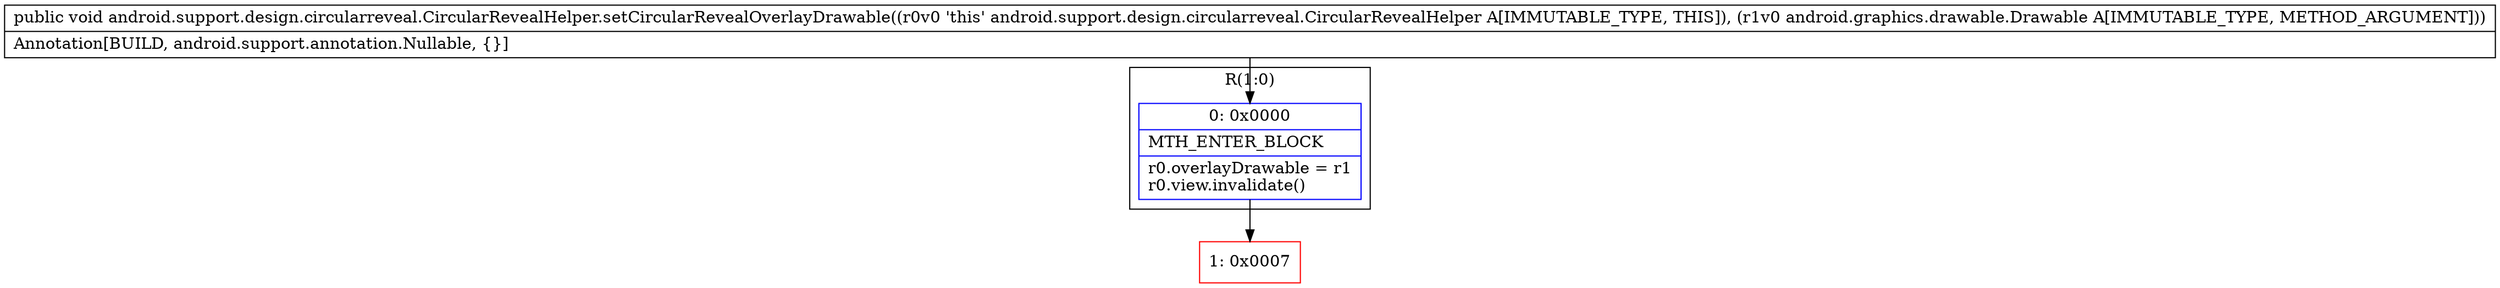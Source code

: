digraph "CFG forandroid.support.design.circularreveal.CircularRevealHelper.setCircularRevealOverlayDrawable(Landroid\/graphics\/drawable\/Drawable;)V" {
subgraph cluster_Region_211883830 {
label = "R(1:0)";
node [shape=record,color=blue];
Node_0 [shape=record,label="{0\:\ 0x0000|MTH_ENTER_BLOCK\l|r0.overlayDrawable = r1\lr0.view.invalidate()\l}"];
}
Node_1 [shape=record,color=red,label="{1\:\ 0x0007}"];
MethodNode[shape=record,label="{public void android.support.design.circularreveal.CircularRevealHelper.setCircularRevealOverlayDrawable((r0v0 'this' android.support.design.circularreveal.CircularRevealHelper A[IMMUTABLE_TYPE, THIS]), (r1v0 android.graphics.drawable.Drawable A[IMMUTABLE_TYPE, METHOD_ARGUMENT]))  | Annotation[BUILD, android.support.annotation.Nullable, \{\}]\l}"];
MethodNode -> Node_0;
Node_0 -> Node_1;
}

